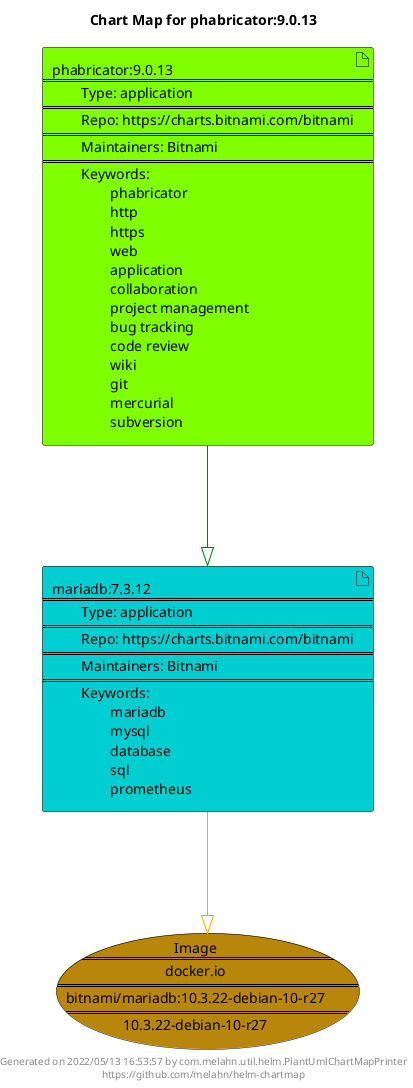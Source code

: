 @startuml
skinparam linetype ortho
skinparam backgroundColor white
skinparam usecaseBorderColor black
skinparam usecaseArrowColor LightSlateGray
skinparam artifactBorderColor black
skinparam artifactArrowColor LightSlateGray

title Chart Map for phabricator:9.0.13

'There are 2 referenced Helm Charts
artifact "mariadb:7.3.12\n====\n\tType: application\n====\n\tRepo: https://charts.bitnami.com/bitnami\n====\n\tMaintainers: Bitnami\n====\n\tKeywords: \n\t\tmariadb\n\t\tmysql\n\t\tdatabase\n\t\tsql\n\t\tprometheus" as mariadb_7_3_12 #DarkTurquoise
artifact "phabricator:9.0.13\n====\n\tType: application\n====\n\tRepo: https://charts.bitnami.com/bitnami\n====\n\tMaintainers: Bitnami\n====\n\tKeywords: \n\t\tphabricator\n\t\thttp\n\t\thttps\n\t\tweb\n\t\tapplication\n\t\tcollaboration\n\t\tproject management\n\t\tbug tracking\n\t\tcode review\n\t\twiki\n\t\tgit\n\t\tmercurial\n\t\tsubversion" as phabricator_9_0_13 #Chartreuse

'There is one referenced Docker Image
usecase "Image\n====\ndocker.io\n====\nbitnami/mariadb:10.3.22-debian-10-r27\n====\n10.3.22-debian-10-r27" as docker_io_bitnami_mariadb_10_3_22_debian_10_r27 #DarkGoldenRod

'Chart Dependencies
phabricator_9_0_13--[#green]-|>mariadb_7_3_12
mariadb_7_3_12--[#orange]-|>docker_io_bitnami_mariadb_10_3_22_debian_10_r27

center footer Generated on 2022/05/13 16:53:57 by com.melahn.util.helm.PlantUmlChartMapPrinter\nhttps://github.com/melahn/helm-chartmap
@enduml
